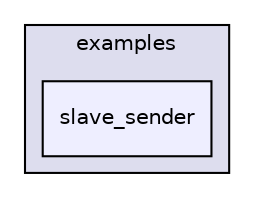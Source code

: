 digraph "Arduino/Libraries/Wire/examples/slave_sender" {
  compound=true
  node [ fontsize="10", fontname="Helvetica"];
  edge [ labelfontsize="10", labelfontname="Helvetica"];
  subgraph clusterdir_645b4aab1957ceb4557ae254e9319172 {
    graph [ bgcolor="#ddddee", pencolor="black", label="examples" fontname="Helvetica", fontsize="10", URL="dir_645b4aab1957ceb4557ae254e9319172.html"]
  dir_296ed0f7e945d68e8f1a9e6aef9b7e66 [shape=box, label="slave_sender", style="filled", fillcolor="#eeeeff", pencolor="black", URL="dir_296ed0f7e945d68e8f1a9e6aef9b7e66.html"];
  }
}

